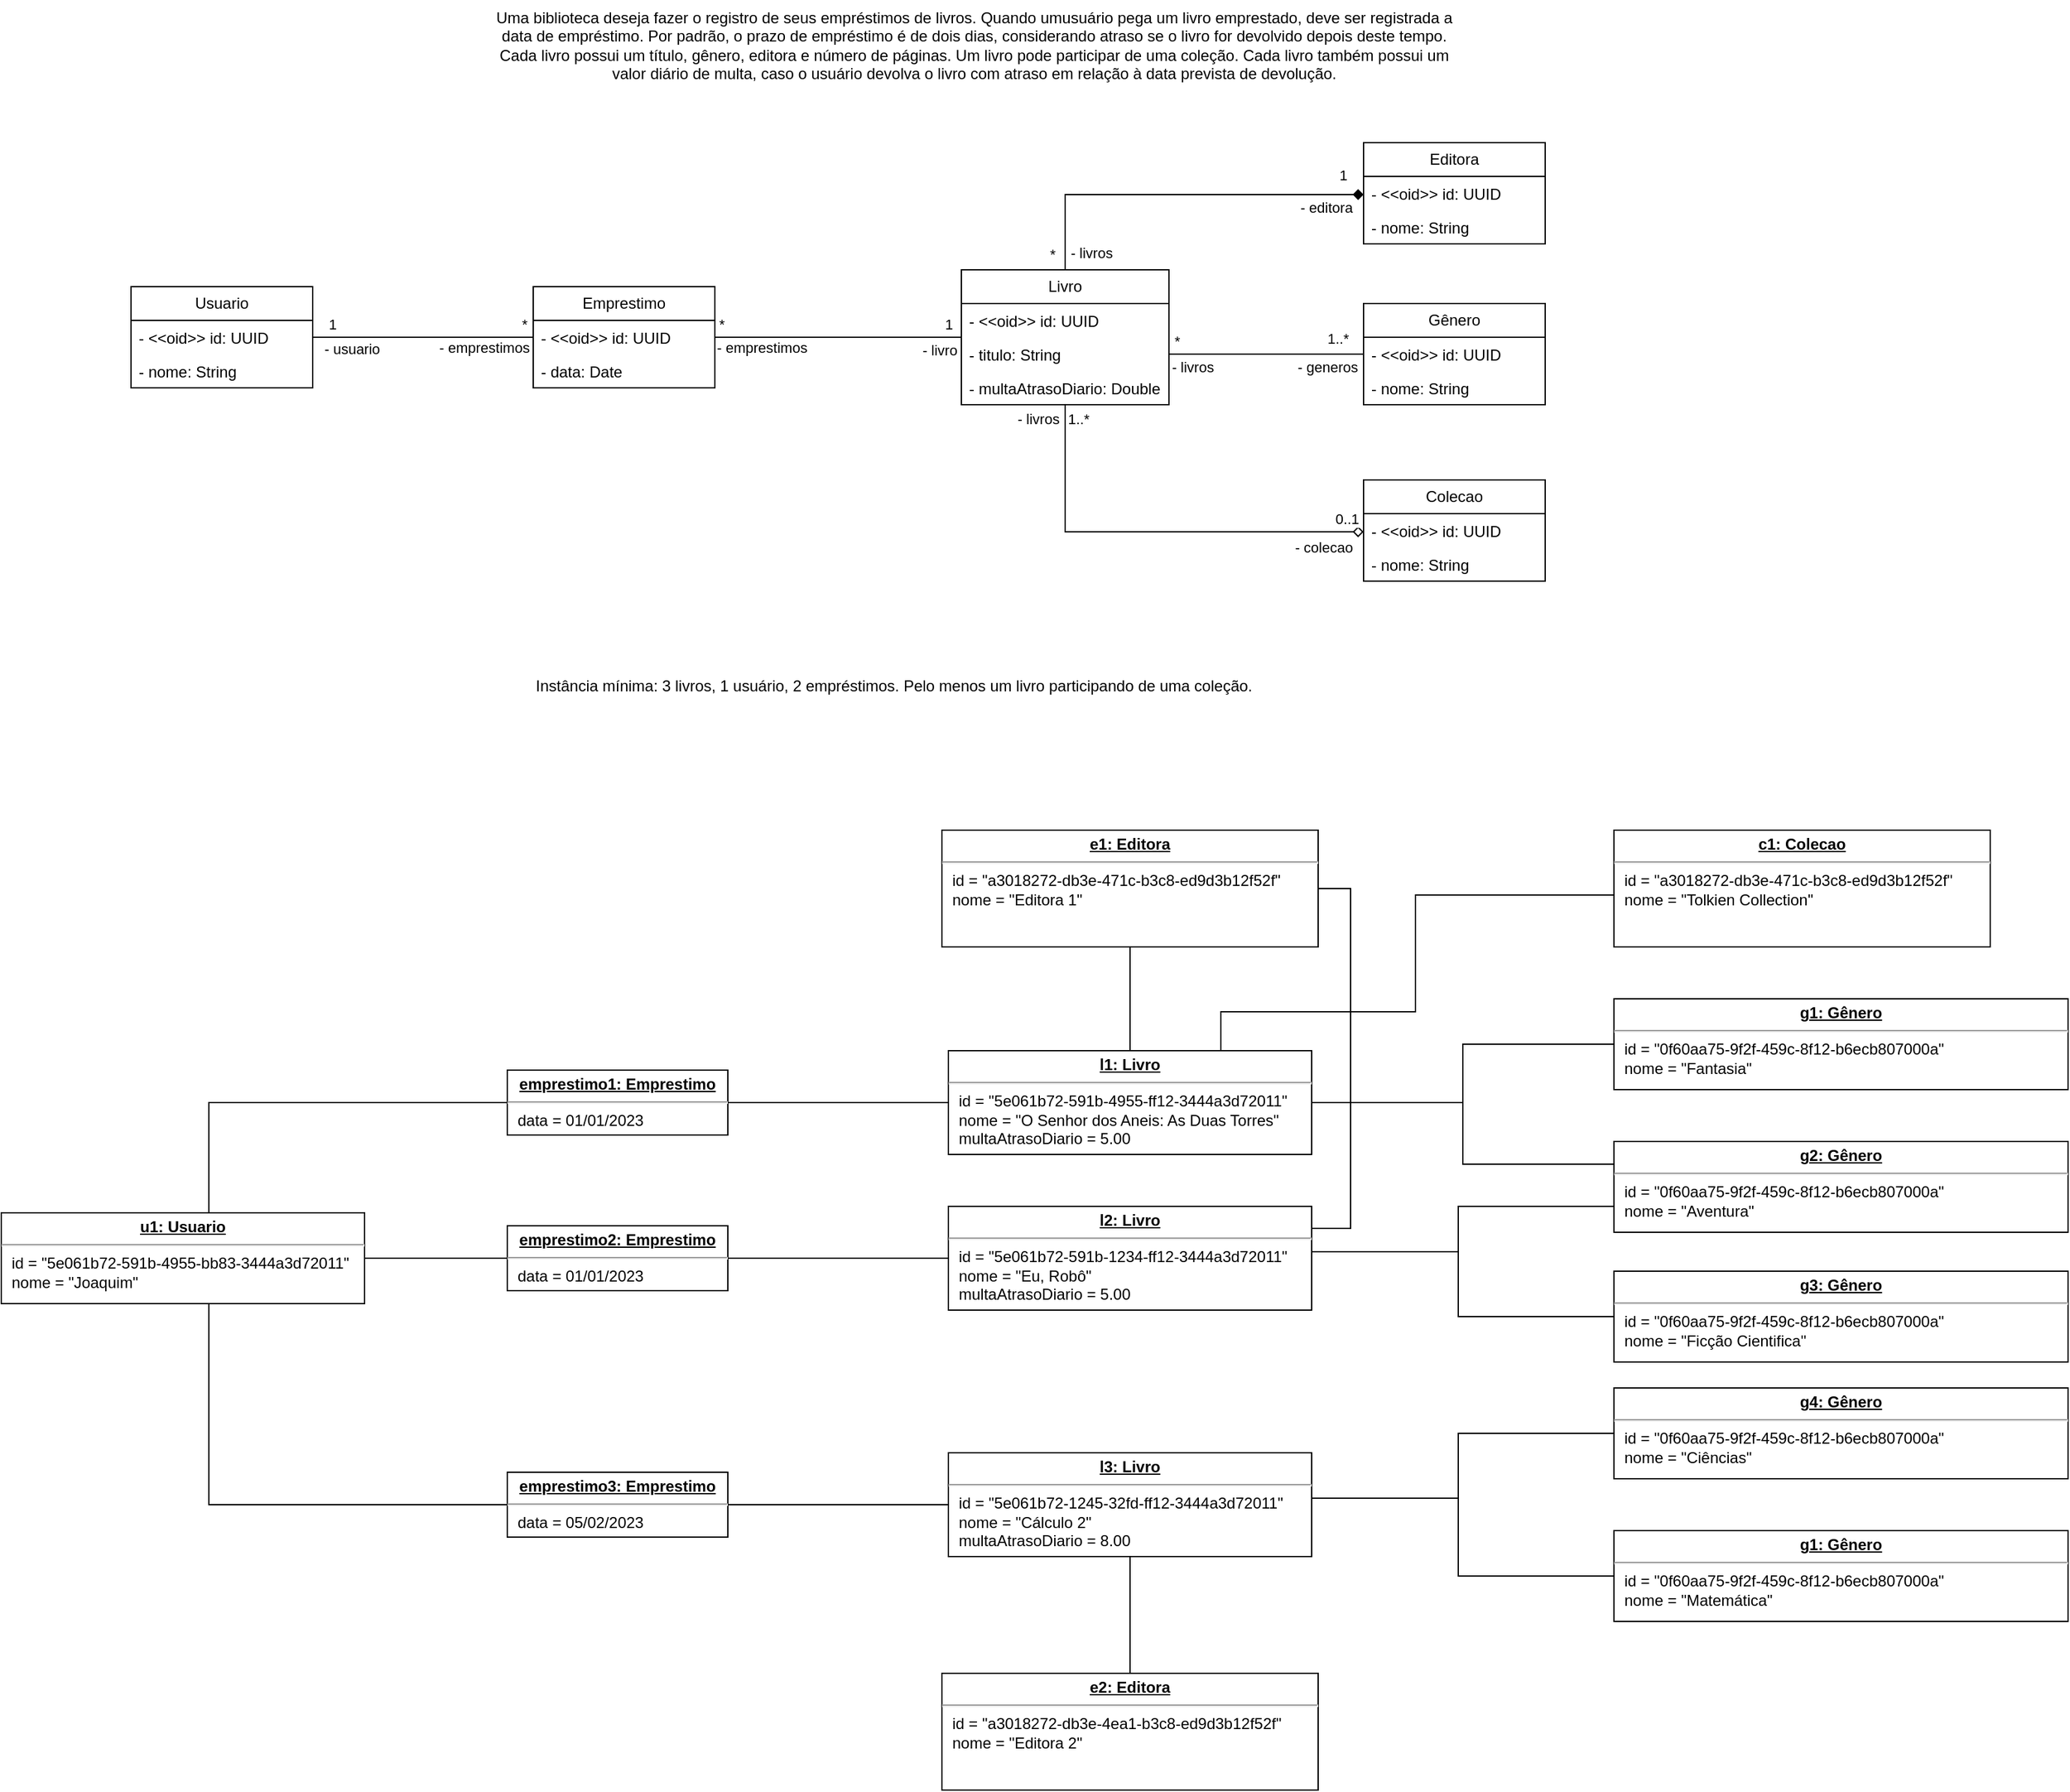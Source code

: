 <mxfile version="21.1.2" type="device">
  <diagram name="Página-1" id="QFQ6mHWDKMVyzCnVMrwN">
    <mxGraphModel dx="2074" dy="679" grid="1" gridSize="10" guides="1" tooltips="1" connect="1" arrows="1" fold="1" page="1" pageScale="1" pageWidth="827" pageHeight="1169" math="0" shadow="0">
      <root>
        <mxCell id="0" />
        <mxCell id="1" parent="0" />
        <mxCell id="o5czfHZH7X3JScQm45Zd-1" value="Uma biblioteca deseja fazer o registro de seus empréstimos de livros. Quando umusuário pega um livro emprestado, deve ser registrada a data de empréstimo. Por padrão, o prazo de empréstimo é de dois dias, considerando atraso se o livro for devolvido depois deste tempo. Cada livro possui um título, gênero, editora e número de páginas. Um livro pode participar de uma coleção. Cada livro também possui um valor diário de multa, caso o usuário devolva o livro com atraso em relação à data prevista de devolução." style="text;whiteSpace=wrap;html=1;align=center;" vertex="1" parent="1">
          <mxGeometry x="210" y="20" width="760" height="70" as="geometry" />
        </mxCell>
        <mxCell id="o5czfHZH7X3JScQm45Zd-35" style="edgeStyle=orthogonalEdgeStyle;rounded=0;orthogonalLoop=1;jettySize=auto;html=1;endArrow=diamond;endFill=1;" edge="1" parent="1" source="o5czfHZH7X3JScQm45Zd-10" target="o5czfHZH7X3JScQm45Zd-15">
          <mxGeometry relative="1" as="geometry">
            <Array as="points">
              <mxPoint x="660" y="170" />
            </Array>
          </mxGeometry>
        </mxCell>
        <mxCell id="o5czfHZH7X3JScQm45Zd-38" value="1" style="edgeLabel;html=1;align=center;verticalAlign=middle;resizable=0;points=[];" vertex="1" connectable="0" parent="o5czfHZH7X3JScQm45Zd-35">
          <mxGeometry x="0.803" y="1" relative="1" as="geometry">
            <mxPoint x="12" y="-14" as="offset" />
          </mxGeometry>
        </mxCell>
        <mxCell id="o5czfHZH7X3JScQm45Zd-39" value="- editora" style="edgeLabel;html=1;align=center;verticalAlign=middle;resizable=0;points=[];" vertex="1" connectable="0" parent="o5czfHZH7X3JScQm45Zd-35">
          <mxGeometry x="0.858" y="-1" relative="1" as="geometry">
            <mxPoint x="-9" y="9" as="offset" />
          </mxGeometry>
        </mxCell>
        <mxCell id="o5czfHZH7X3JScQm45Zd-40" value="*" style="edgeLabel;html=1;align=center;verticalAlign=middle;resizable=0;points=[];" vertex="1" connectable="0" parent="o5czfHZH7X3JScQm45Zd-35">
          <mxGeometry x="-0.915" relative="1" as="geometry">
            <mxPoint x="-10" as="offset" />
          </mxGeometry>
        </mxCell>
        <mxCell id="o5czfHZH7X3JScQm45Zd-41" value="- livros" style="edgeLabel;html=1;align=center;verticalAlign=middle;resizable=0;points=[];" vertex="1" connectable="0" parent="o5czfHZH7X3JScQm45Zd-35">
          <mxGeometry x="-0.907" y="1" relative="1" as="geometry">
            <mxPoint x="21" as="offset" />
          </mxGeometry>
        </mxCell>
        <mxCell id="o5czfHZH7X3JScQm45Zd-37" style="edgeStyle=orthogonalEdgeStyle;rounded=0;orthogonalLoop=1;jettySize=auto;html=1;endArrow=diamond;endFill=0;" edge="1" parent="1" source="o5czfHZH7X3JScQm45Zd-10" target="o5czfHZH7X3JScQm45Zd-27">
          <mxGeometry relative="1" as="geometry">
            <Array as="points">
              <mxPoint x="660" y="430" />
            </Array>
          </mxGeometry>
        </mxCell>
        <mxCell id="o5czfHZH7X3JScQm45Zd-46" value="1..*" style="edgeLabel;html=1;align=center;verticalAlign=middle;resizable=0;points=[];" vertex="1" connectable="0" parent="o5czfHZH7X3JScQm45Zd-37">
          <mxGeometry x="-0.935" relative="1" as="geometry">
            <mxPoint x="10" as="offset" />
          </mxGeometry>
        </mxCell>
        <mxCell id="o5czfHZH7X3JScQm45Zd-47" value="- livros" style="edgeLabel;html=1;align=center;verticalAlign=middle;resizable=0;points=[];" vertex="1" connectable="0" parent="o5czfHZH7X3JScQm45Zd-37">
          <mxGeometry x="-0.953" y="-1" relative="1" as="geometry">
            <mxPoint x="-20" y="3" as="offset" />
          </mxGeometry>
        </mxCell>
        <mxCell id="o5czfHZH7X3JScQm45Zd-48" value="0..1" style="edgeLabel;html=1;align=center;verticalAlign=middle;resizable=0;points=[];" vertex="1" connectable="0" parent="o5czfHZH7X3JScQm45Zd-37">
          <mxGeometry x="0.869" y="-1" relative="1" as="geometry">
            <mxPoint x="8" y="-11" as="offset" />
          </mxGeometry>
        </mxCell>
        <mxCell id="o5czfHZH7X3JScQm45Zd-49" value="- colecao" style="edgeLabel;html=1;align=center;verticalAlign=middle;resizable=0;points=[];" vertex="1" connectable="0" parent="o5czfHZH7X3JScQm45Zd-37">
          <mxGeometry x="0.886" y="-1" relative="1" as="geometry">
            <mxPoint x="-13" y="11" as="offset" />
          </mxGeometry>
        </mxCell>
        <mxCell id="o5czfHZH7X3JScQm45Zd-10" value="Livro" style="swimlane;fontStyle=0;childLayout=stackLayout;horizontal=1;startSize=26;fillColor=none;horizontalStack=0;resizeParent=1;resizeParentMax=0;resizeLast=0;collapsible=1;marginBottom=0;whiteSpace=wrap;html=1;" vertex="1" parent="1">
          <mxGeometry x="580" y="228" width="160" height="104" as="geometry" />
        </mxCell>
        <mxCell id="o5czfHZH7X3JScQm45Zd-11" value="- &amp;lt;&amp;lt;oid&amp;gt;&amp;gt; id: UUID" style="text;strokeColor=none;fillColor=none;align=left;verticalAlign=top;spacingLeft=4;spacingRight=4;overflow=hidden;rotatable=0;points=[[0,0.5],[1,0.5]];portConstraint=eastwest;whiteSpace=wrap;html=1;" vertex="1" parent="o5czfHZH7X3JScQm45Zd-10">
          <mxGeometry y="26" width="160" height="26" as="geometry" />
        </mxCell>
        <mxCell id="o5czfHZH7X3JScQm45Zd-14" value="- titulo: String" style="text;strokeColor=none;fillColor=none;align=left;verticalAlign=top;spacingLeft=4;spacingRight=4;overflow=hidden;rotatable=0;points=[[0,0.5],[1,0.5]];portConstraint=eastwest;whiteSpace=wrap;html=1;" vertex="1" parent="o5czfHZH7X3JScQm45Zd-10">
          <mxGeometry y="52" width="160" height="26" as="geometry" />
        </mxCell>
        <mxCell id="o5czfHZH7X3JScQm45Zd-22" value="- multaAtrasoDiario: Double" style="text;strokeColor=none;fillColor=none;align=left;verticalAlign=top;spacingLeft=4;spacingRight=4;overflow=hidden;rotatable=0;points=[[0,0.5],[1,0.5]];portConstraint=eastwest;whiteSpace=wrap;html=1;" vertex="1" parent="o5czfHZH7X3JScQm45Zd-10">
          <mxGeometry y="78" width="160" height="26" as="geometry" />
        </mxCell>
        <mxCell id="o5czfHZH7X3JScQm45Zd-15" value="Editora" style="swimlane;fontStyle=0;childLayout=stackLayout;horizontal=1;startSize=26;fillColor=none;horizontalStack=0;resizeParent=1;resizeParentMax=0;resizeLast=0;collapsible=1;marginBottom=0;whiteSpace=wrap;html=1;" vertex="1" parent="1">
          <mxGeometry x="890" y="130" width="140" height="78" as="geometry" />
        </mxCell>
        <mxCell id="o5czfHZH7X3JScQm45Zd-16" value="- &amp;lt;&amp;lt;oid&amp;gt;&amp;gt; id: UUID" style="text;strokeColor=none;fillColor=none;align=left;verticalAlign=top;spacingLeft=4;spacingRight=4;overflow=hidden;rotatable=0;points=[[0,0.5],[1,0.5]];portConstraint=eastwest;whiteSpace=wrap;html=1;" vertex="1" parent="o5czfHZH7X3JScQm45Zd-15">
          <mxGeometry y="26" width="140" height="26" as="geometry" />
        </mxCell>
        <mxCell id="o5czfHZH7X3JScQm45Zd-17" value="- nome: String" style="text;strokeColor=none;fillColor=none;align=left;verticalAlign=top;spacingLeft=4;spacingRight=4;overflow=hidden;rotatable=0;points=[[0,0.5],[1,0.5]];portConstraint=eastwest;whiteSpace=wrap;html=1;" vertex="1" parent="o5czfHZH7X3JScQm45Zd-15">
          <mxGeometry y="52" width="140" height="26" as="geometry" />
        </mxCell>
        <mxCell id="o5czfHZH7X3JScQm45Zd-19" value="Gênero" style="swimlane;fontStyle=0;childLayout=stackLayout;horizontal=1;startSize=26;fillColor=none;horizontalStack=0;resizeParent=1;resizeParentMax=0;resizeLast=0;collapsible=1;marginBottom=0;whiteSpace=wrap;html=1;" vertex="1" parent="1">
          <mxGeometry x="890" y="254" width="140" height="78" as="geometry" />
        </mxCell>
        <mxCell id="o5czfHZH7X3JScQm45Zd-20" value="- &amp;lt;&amp;lt;oid&amp;gt;&amp;gt; id: UUID" style="text;strokeColor=none;fillColor=none;align=left;verticalAlign=top;spacingLeft=4;spacingRight=4;overflow=hidden;rotatable=0;points=[[0,0.5],[1,0.5]];portConstraint=eastwest;whiteSpace=wrap;html=1;" vertex="1" parent="o5czfHZH7X3JScQm45Zd-19">
          <mxGeometry y="26" width="140" height="26" as="geometry" />
        </mxCell>
        <mxCell id="o5czfHZH7X3JScQm45Zd-21" value="- nome: String" style="text;strokeColor=none;fillColor=none;align=left;verticalAlign=top;spacingLeft=4;spacingRight=4;overflow=hidden;rotatable=0;points=[[0,0.5],[1,0.5]];portConstraint=eastwest;whiteSpace=wrap;html=1;" vertex="1" parent="o5czfHZH7X3JScQm45Zd-19">
          <mxGeometry y="52" width="140" height="26" as="geometry" />
        </mxCell>
        <mxCell id="o5czfHZH7X3JScQm45Zd-27" value="Colecao" style="swimlane;fontStyle=0;childLayout=stackLayout;horizontal=1;startSize=26;fillColor=none;horizontalStack=0;resizeParent=1;resizeParentMax=0;resizeLast=0;collapsible=1;marginBottom=0;whiteSpace=wrap;html=1;" vertex="1" parent="1">
          <mxGeometry x="890" y="390" width="140" height="78" as="geometry" />
        </mxCell>
        <mxCell id="o5czfHZH7X3JScQm45Zd-31" value="- &amp;lt;&amp;lt;oid&amp;gt;&amp;gt; id: UUID" style="text;strokeColor=none;fillColor=none;align=left;verticalAlign=top;spacingLeft=4;spacingRight=4;overflow=hidden;rotatable=0;points=[[0,0.5],[1,0.5]];portConstraint=eastwest;whiteSpace=wrap;html=1;" vertex="1" parent="o5czfHZH7X3JScQm45Zd-27">
          <mxGeometry y="26" width="140" height="26" as="geometry" />
        </mxCell>
        <mxCell id="o5czfHZH7X3JScQm45Zd-30" value="- nome: String" style="text;strokeColor=none;fillColor=none;align=left;verticalAlign=top;spacingLeft=4;spacingRight=4;overflow=hidden;rotatable=0;points=[[0,0.5],[1,0.5]];portConstraint=eastwest;whiteSpace=wrap;html=1;" vertex="1" parent="o5czfHZH7X3JScQm45Zd-27">
          <mxGeometry y="52" width="140" height="26" as="geometry" />
        </mxCell>
        <mxCell id="o5czfHZH7X3JScQm45Zd-36" style="edgeStyle=orthogonalEdgeStyle;rounded=0;orthogonalLoop=1;jettySize=auto;html=1;endArrow=none;endFill=0;" edge="1" parent="1" source="o5czfHZH7X3JScQm45Zd-14" target="o5czfHZH7X3JScQm45Zd-19">
          <mxGeometry relative="1" as="geometry" />
        </mxCell>
        <mxCell id="o5czfHZH7X3JScQm45Zd-42" value="1..*" style="edgeLabel;html=1;align=center;verticalAlign=middle;resizable=0;points=[];" vertex="1" connectable="0" parent="o5czfHZH7X3JScQm45Zd-36">
          <mxGeometry x="0.659" y="-3" relative="1" as="geometry">
            <mxPoint x="5" y="-15" as="offset" />
          </mxGeometry>
        </mxCell>
        <mxCell id="o5czfHZH7X3JScQm45Zd-43" value="- generos" style="edgeLabel;html=1;align=center;verticalAlign=middle;resizable=0;points=[];" vertex="1" connectable="0" parent="o5czfHZH7X3JScQm45Zd-36">
          <mxGeometry x="0.789" relative="1" as="geometry">
            <mxPoint x="-12" y="10" as="offset" />
          </mxGeometry>
        </mxCell>
        <mxCell id="o5czfHZH7X3JScQm45Zd-44" value="*" style="edgeLabel;html=1;align=center;verticalAlign=middle;resizable=0;points=[];" vertex="1" connectable="0" parent="o5czfHZH7X3JScQm45Zd-36">
          <mxGeometry x="-0.865" y="-1" relative="1" as="geometry">
            <mxPoint x="-4" y="-11" as="offset" />
          </mxGeometry>
        </mxCell>
        <mxCell id="o5czfHZH7X3JScQm45Zd-45" value="- livros" style="edgeLabel;html=1;align=center;verticalAlign=middle;resizable=0;points=[];" vertex="1" connectable="0" parent="o5czfHZH7X3JScQm45Zd-36">
          <mxGeometry x="-0.865" relative="1" as="geometry">
            <mxPoint x="8" y="10" as="offset" />
          </mxGeometry>
        </mxCell>
        <mxCell id="o5czfHZH7X3JScQm45Zd-116" style="edgeStyle=orthogonalEdgeStyle;rounded=0;orthogonalLoop=1;jettySize=auto;html=1;endArrow=none;endFill=0;" edge="1" parent="1" source="o5czfHZH7X3JScQm45Zd-50" target="o5czfHZH7X3JScQm45Zd-111">
          <mxGeometry relative="1" as="geometry" />
        </mxCell>
        <mxCell id="o5czfHZH7X3JScQm45Zd-117" value="- usuario" style="edgeLabel;html=1;align=center;verticalAlign=middle;resizable=0;points=[];" vertex="1" connectable="0" parent="o5czfHZH7X3JScQm45Zd-116">
          <mxGeometry x="-0.763" y="-2" relative="1" as="geometry">
            <mxPoint x="10" y="7" as="offset" />
          </mxGeometry>
        </mxCell>
        <mxCell id="o5czfHZH7X3JScQm45Zd-118" value="1" style="edgeLabel;html=1;align=center;verticalAlign=middle;resizable=0;points=[];" vertex="1" connectable="0" parent="o5czfHZH7X3JScQm45Zd-116">
          <mxGeometry x="-0.704" y="-3" relative="1" as="geometry">
            <mxPoint x="-10" y="-13" as="offset" />
          </mxGeometry>
        </mxCell>
        <mxCell id="o5czfHZH7X3JScQm45Zd-119" value="*" style="edgeLabel;html=1;align=center;verticalAlign=middle;resizable=0;points=[];" vertex="1" connectable="0" parent="o5czfHZH7X3JScQm45Zd-116">
          <mxGeometry x="0.747" y="-2" relative="1" as="geometry">
            <mxPoint x="14" y="-12" as="offset" />
          </mxGeometry>
        </mxCell>
        <mxCell id="o5czfHZH7X3JScQm45Zd-120" value="- emprestimos" style="edgeLabel;html=1;align=center;verticalAlign=middle;resizable=0;points=[];" vertex="1" connectable="0" parent="o5czfHZH7X3JScQm45Zd-116">
          <mxGeometry x="0.817" relative="1" as="geometry">
            <mxPoint x="-23" y="8" as="offset" />
          </mxGeometry>
        </mxCell>
        <mxCell id="o5czfHZH7X3JScQm45Zd-50" value="Usuario" style="swimlane;fontStyle=0;childLayout=stackLayout;horizontal=1;startSize=26;fillColor=none;horizontalStack=0;resizeParent=1;resizeParentMax=0;resizeLast=0;collapsible=1;marginBottom=0;whiteSpace=wrap;html=1;" vertex="1" parent="1">
          <mxGeometry x="-60" y="241" width="140" height="78" as="geometry" />
        </mxCell>
        <mxCell id="o5czfHZH7X3JScQm45Zd-51" value="- &amp;lt;&amp;lt;oid&amp;gt;&amp;gt; id: UUID" style="text;strokeColor=none;fillColor=none;align=left;verticalAlign=top;spacingLeft=4;spacingRight=4;overflow=hidden;rotatable=0;points=[[0,0.5],[1,0.5]];portConstraint=eastwest;whiteSpace=wrap;html=1;" vertex="1" parent="o5czfHZH7X3JScQm45Zd-50">
          <mxGeometry y="26" width="140" height="26" as="geometry" />
        </mxCell>
        <mxCell id="o5czfHZH7X3JScQm45Zd-52" value="- nome: String" style="text;strokeColor=none;fillColor=none;align=left;verticalAlign=top;spacingLeft=4;spacingRight=4;overflow=hidden;rotatable=0;points=[[0,0.5],[1,0.5]];portConstraint=eastwest;whiteSpace=wrap;html=1;" vertex="1" parent="o5czfHZH7X3JScQm45Zd-50">
          <mxGeometry y="52" width="140" height="26" as="geometry" />
        </mxCell>
        <mxCell id="o5czfHZH7X3JScQm45Zd-65" value="Instância mínima: 3 livros, 1 usuário, 2 empréstimos. Pelo menos um livro participando de uma coleção." style="text;whiteSpace=wrap;html=1;" vertex="1" parent="1">
          <mxGeometry x="250" y="535" width="560" height="50" as="geometry" />
        </mxCell>
        <mxCell id="o5czfHZH7X3JScQm45Zd-101" style="edgeStyle=orthogonalEdgeStyle;rounded=0;orthogonalLoop=1;jettySize=auto;html=1;entryX=0;entryY=0.5;entryDx=0;entryDy=0;endArrow=none;endFill=0;" edge="1" parent="1" source="o5czfHZH7X3JScQm45Zd-71" target="o5czfHZH7X3JScQm45Zd-96">
          <mxGeometry relative="1" as="geometry">
            <Array as="points">
              <mxPoint y="870" />
            </Array>
          </mxGeometry>
        </mxCell>
        <mxCell id="o5czfHZH7X3JScQm45Zd-102" style="edgeStyle=orthogonalEdgeStyle;rounded=0;orthogonalLoop=1;jettySize=auto;html=1;endArrow=none;endFill=0;" edge="1" parent="1" source="o5czfHZH7X3JScQm45Zd-71" target="o5czfHZH7X3JScQm45Zd-100">
          <mxGeometry relative="1" as="geometry" />
        </mxCell>
        <mxCell id="o5czfHZH7X3JScQm45Zd-103" style="edgeStyle=orthogonalEdgeStyle;rounded=0;orthogonalLoop=1;jettySize=auto;html=1;entryX=0;entryY=0.5;entryDx=0;entryDy=0;endArrow=none;endFill=0;" edge="1" parent="1" source="o5czfHZH7X3JScQm45Zd-71" target="o5czfHZH7X3JScQm45Zd-99">
          <mxGeometry relative="1" as="geometry">
            <Array as="points">
              <mxPoint y="1180" />
            </Array>
          </mxGeometry>
        </mxCell>
        <mxCell id="o5czfHZH7X3JScQm45Zd-71" value="&lt;p style=&quot;margin:0px;margin-top:4px;text-align:center;text-decoration:underline;&quot;&gt;&lt;b&gt;u1: Usuario&lt;/b&gt;&lt;/p&gt;&lt;hr&gt;&lt;p style=&quot;margin:0px;margin-left:8px;&quot;&gt;id = &quot;5e061b72-591b-4955-bb83-3444a3d72011&quot;&lt;br&gt;nome = &quot;Joaquim&quot;&lt;/p&gt;" style="verticalAlign=top;align=left;overflow=fill;fontSize=12;fontFamily=Helvetica;html=1;whiteSpace=wrap;" vertex="1" parent="1">
          <mxGeometry x="-160" y="955" width="280" height="70" as="geometry" />
        </mxCell>
        <mxCell id="o5czfHZH7X3JScQm45Zd-84" style="edgeStyle=orthogonalEdgeStyle;rounded=0;orthogonalLoop=1;jettySize=auto;html=1;endArrow=none;endFill=0;" edge="1" parent="1" source="o5czfHZH7X3JScQm45Zd-72" target="o5czfHZH7X3JScQm45Zd-77">
          <mxGeometry relative="1" as="geometry" />
        </mxCell>
        <mxCell id="o5czfHZH7X3JScQm45Zd-86" style="edgeStyle=orthogonalEdgeStyle;rounded=0;orthogonalLoop=1;jettySize=auto;html=1;entryX=0;entryY=0.25;entryDx=0;entryDy=0;endArrow=none;endFill=0;" edge="1" parent="1" source="o5czfHZH7X3JScQm45Zd-72" target="o5czfHZH7X3JScQm45Zd-76">
          <mxGeometry relative="1" as="geometry" />
        </mxCell>
        <mxCell id="o5czfHZH7X3JScQm45Zd-93" style="edgeStyle=orthogonalEdgeStyle;rounded=0;orthogonalLoop=1;jettySize=auto;html=1;exitX=0.75;exitY=0;exitDx=0;exitDy=0;endArrow=none;endFill=0;" edge="1" parent="1" source="o5czfHZH7X3JScQm45Zd-72" target="o5czfHZH7X3JScQm45Zd-92">
          <mxGeometry relative="1" as="geometry">
            <Array as="points">
              <mxPoint x="780" y="800" />
              <mxPoint x="930" y="800" />
              <mxPoint x="930" y="710" />
            </Array>
          </mxGeometry>
        </mxCell>
        <mxCell id="o5czfHZH7X3JScQm45Zd-72" value="&lt;p style=&quot;margin:0px;margin-top:4px;text-align:center;text-decoration:underline;&quot;&gt;&lt;b&gt;l1: Livro&lt;/b&gt;&lt;/p&gt;&lt;hr&gt;&lt;p style=&quot;margin:0px;margin-left:8px;&quot;&gt;id = &quot;5e061b72-591b-4955-ff12-3444a3d72011&quot;&lt;br&gt;nome = &quot;O Senhor dos Aneis: As Duas Torres&quot;&lt;/p&gt;&lt;p style=&quot;margin:0px;margin-left:8px;&quot;&gt;multaAtrasoDiario = 5.00&lt;/p&gt;" style="verticalAlign=top;align=left;overflow=fill;fontSize=12;fontFamily=Helvetica;html=1;whiteSpace=wrap;" vertex="1" parent="1">
          <mxGeometry x="570" y="830" width="280" height="80" as="geometry" />
        </mxCell>
        <mxCell id="o5czfHZH7X3JScQm45Zd-82" style="edgeStyle=orthogonalEdgeStyle;rounded=0;orthogonalLoop=1;jettySize=auto;html=1;endArrow=none;endFill=0;" edge="1" parent="1" source="o5czfHZH7X3JScQm45Zd-73" target="o5czfHZH7X3JScQm45Zd-75">
          <mxGeometry relative="1" as="geometry">
            <Array as="points">
              <mxPoint x="963" y="985" />
              <mxPoint x="963" y="1035" />
            </Array>
          </mxGeometry>
        </mxCell>
        <mxCell id="o5czfHZH7X3JScQm45Zd-83" style="edgeStyle=orthogonalEdgeStyle;rounded=0;orthogonalLoop=1;jettySize=auto;html=1;endArrow=none;endFill=0;" edge="1" parent="1" source="o5czfHZH7X3JScQm45Zd-73" target="o5czfHZH7X3JScQm45Zd-76">
          <mxGeometry relative="1" as="geometry">
            <Array as="points">
              <mxPoint x="963" y="985" />
              <mxPoint x="963" y="950" />
            </Array>
          </mxGeometry>
        </mxCell>
        <mxCell id="o5czfHZH7X3JScQm45Zd-73" value="&lt;p style=&quot;margin:0px;margin-top:4px;text-align:center;text-decoration:underline;&quot;&gt;&lt;b&gt;l2: Livro&lt;/b&gt;&lt;/p&gt;&lt;hr&gt;&lt;p style=&quot;margin:0px;margin-left:8px;&quot;&gt;id = &quot;5e061b72-591b-1234-ff12-3444a3d72011&quot;&lt;br&gt;nome = &quot;Eu, Robô&quot;&lt;/p&gt;&lt;p style=&quot;margin:0px;margin-left:8px;&quot;&gt;multaAtrasoDiario = 5.00&lt;br&gt;&lt;/p&gt;" style="verticalAlign=top;align=left;overflow=fill;fontSize=12;fontFamily=Helvetica;html=1;whiteSpace=wrap;" vertex="1" parent="1">
          <mxGeometry x="570" y="950" width="280" height="80" as="geometry" />
        </mxCell>
        <mxCell id="o5czfHZH7X3JScQm45Zd-80" style="edgeStyle=orthogonalEdgeStyle;rounded=0;orthogonalLoop=1;jettySize=auto;html=1;entryX=0;entryY=0.5;entryDx=0;entryDy=0;endArrow=none;endFill=0;" edge="1" parent="1" source="o5czfHZH7X3JScQm45Zd-74" target="o5czfHZH7X3JScQm45Zd-79">
          <mxGeometry relative="1" as="geometry">
            <Array as="points">
              <mxPoint x="963" y="1175" />
              <mxPoint x="963" y="1235" />
            </Array>
          </mxGeometry>
        </mxCell>
        <mxCell id="o5czfHZH7X3JScQm45Zd-81" style="edgeStyle=orthogonalEdgeStyle;rounded=0;orthogonalLoop=1;jettySize=auto;html=1;endArrow=none;endFill=0;" edge="1" parent="1" source="o5czfHZH7X3JScQm45Zd-74" target="o5czfHZH7X3JScQm45Zd-78">
          <mxGeometry relative="1" as="geometry">
            <Array as="points">
              <mxPoint x="963" y="1175" />
              <mxPoint x="963" y="1125" />
            </Array>
          </mxGeometry>
        </mxCell>
        <mxCell id="o5czfHZH7X3JScQm45Zd-74" value="&lt;p style=&quot;margin:0px;margin-top:4px;text-align:center;text-decoration:underline;&quot;&gt;&lt;b&gt;l3: Livro&lt;/b&gt;&lt;/p&gt;&lt;hr&gt;&lt;p style=&quot;margin:0px;margin-left:8px;&quot;&gt;id = &quot;5e061b72-1245-32fd-ff12-3444a3d72011&quot;&lt;br&gt;nome = &quot;Cálculo 2&quot;&lt;/p&gt;&lt;p style=&quot;margin:0px;margin-left:8px;&quot;&gt;multaAtrasoDiario = 8.00&lt;br&gt;&lt;/p&gt;" style="verticalAlign=top;align=left;overflow=fill;fontSize=12;fontFamily=Helvetica;html=1;whiteSpace=wrap;" vertex="1" parent="1">
          <mxGeometry x="570" y="1140" width="280" height="80" as="geometry" />
        </mxCell>
        <mxCell id="o5czfHZH7X3JScQm45Zd-75" value="&lt;p style=&quot;margin:0px;margin-top:4px;text-align:center;text-decoration:underline;&quot;&gt;&lt;b&gt;g3: Gênero&lt;/b&gt;&lt;/p&gt;&lt;hr&gt;&lt;p style=&quot;margin:0px;margin-left:8px;&quot;&gt;id = &quot;0f60aa75-9f2f-459c-8f12-b6ecb807000a&quot;&lt;/p&gt;&lt;p style=&quot;margin:0px;margin-left:8px;&quot;&gt;nome = &quot;Ficção Cientifica&quot;&lt;br&gt;&lt;/p&gt;" style="verticalAlign=top;align=left;overflow=fill;fontSize=12;fontFamily=Helvetica;html=1;whiteSpace=wrap;" vertex="1" parent="1">
          <mxGeometry x="1083" y="1000" width="350" height="70" as="geometry" />
        </mxCell>
        <mxCell id="o5czfHZH7X3JScQm45Zd-76" value="&lt;p style=&quot;margin:0px;margin-top:4px;text-align:center;text-decoration:underline;&quot;&gt;&lt;b&gt;g2: Gênero&lt;/b&gt;&lt;/p&gt;&lt;hr&gt;&lt;p style=&quot;margin:0px;margin-left:8px;&quot;&gt;id = &quot;0f60aa75-9f2f-459c-8f12-b6ecb807000a&quot;&lt;/p&gt;&lt;p style=&quot;margin:0px;margin-left:8px;&quot;&gt;nome = &quot;Aventura&quot;&lt;br&gt;&lt;/p&gt;" style="verticalAlign=top;align=left;overflow=fill;fontSize=12;fontFamily=Helvetica;html=1;whiteSpace=wrap;" vertex="1" parent="1">
          <mxGeometry x="1083" y="900" width="350" height="70" as="geometry" />
        </mxCell>
        <mxCell id="o5czfHZH7X3JScQm45Zd-77" value="&lt;p style=&quot;margin:0px;margin-top:4px;text-align:center;text-decoration:underline;&quot;&gt;&lt;b&gt;g1: Gênero&lt;/b&gt;&lt;/p&gt;&lt;hr&gt;&lt;p style=&quot;margin:0px;margin-left:8px;&quot;&gt;id = &quot;0f60aa75-9f2f-459c-8f12-b6ecb807000a&quot;&lt;/p&gt;&lt;p style=&quot;margin:0px;margin-left:8px;&quot;&gt;nome = &quot;Fantasia&quot;&lt;br&gt;&lt;/p&gt;" style="verticalAlign=top;align=left;overflow=fill;fontSize=12;fontFamily=Helvetica;html=1;whiteSpace=wrap;" vertex="1" parent="1">
          <mxGeometry x="1083" y="790" width="350" height="70" as="geometry" />
        </mxCell>
        <mxCell id="o5czfHZH7X3JScQm45Zd-78" value="&lt;p style=&quot;margin:0px;margin-top:4px;text-align:center;text-decoration:underline;&quot;&gt;&lt;b&gt;g4: Gênero&lt;/b&gt;&lt;/p&gt;&lt;hr&gt;&lt;p style=&quot;margin:0px;margin-left:8px;&quot;&gt;id = &quot;0f60aa75-9f2f-459c-8f12-b6ecb807000a&quot;&lt;/p&gt;&lt;p style=&quot;margin:0px;margin-left:8px;&quot;&gt;nome = &quot;Ciências&quot;&lt;br&gt;&lt;/p&gt;" style="verticalAlign=top;align=left;overflow=fill;fontSize=12;fontFamily=Helvetica;html=1;whiteSpace=wrap;" vertex="1" parent="1">
          <mxGeometry x="1083" y="1090" width="350" height="70" as="geometry" />
        </mxCell>
        <mxCell id="o5czfHZH7X3JScQm45Zd-79" value="&lt;p style=&quot;margin:0px;margin-top:4px;text-align:center;text-decoration:underline;&quot;&gt;&lt;b&gt;g1: Gênero&lt;/b&gt;&lt;/p&gt;&lt;hr&gt;&lt;p style=&quot;margin:0px;margin-left:8px;&quot;&gt;id = &quot;0f60aa75-9f2f-459c-8f12-b6ecb807000a&quot;&lt;/p&gt;&lt;p style=&quot;margin:0px;margin-left:8px;&quot;&gt;nome = &quot;Matemática&quot;&lt;br&gt;&lt;/p&gt;" style="verticalAlign=top;align=left;overflow=fill;fontSize=12;fontFamily=Helvetica;html=1;whiteSpace=wrap;" vertex="1" parent="1">
          <mxGeometry x="1083" y="1200" width="350" height="70" as="geometry" />
        </mxCell>
        <mxCell id="o5czfHZH7X3JScQm45Zd-90" style="edgeStyle=orthogonalEdgeStyle;rounded=0;orthogonalLoop=1;jettySize=auto;html=1;endArrow=none;endFill=0;" edge="1" parent="1" source="o5czfHZH7X3JScQm45Zd-87" target="o5czfHZH7X3JScQm45Zd-72">
          <mxGeometry relative="1" as="geometry" />
        </mxCell>
        <mxCell id="o5czfHZH7X3JScQm45Zd-91" style="edgeStyle=orthogonalEdgeStyle;rounded=0;orthogonalLoop=1;jettySize=auto;html=1;entryX=1;entryY=0.25;entryDx=0;entryDy=0;endArrow=none;endFill=0;" edge="1" parent="1" source="o5czfHZH7X3JScQm45Zd-87" target="o5czfHZH7X3JScQm45Zd-73">
          <mxGeometry relative="1" as="geometry">
            <Array as="points">
              <mxPoint x="880" y="705" />
              <mxPoint x="880" y="967" />
            </Array>
          </mxGeometry>
        </mxCell>
        <mxCell id="o5czfHZH7X3JScQm45Zd-87" value="&lt;p style=&quot;margin:0px;margin-top:4px;text-align:center;text-decoration:underline;&quot;&gt;&lt;b&gt;e1: Editora&lt;/b&gt;&lt;/p&gt;&lt;hr&gt;&lt;p style=&quot;margin:0px;margin-left:8px;&quot;&gt;id = &quot;a3018272-db3e-471c-b3c8-ed9d3b12f52f&quot;&lt;br&gt;nome = &quot;Editora 1&quot;&lt;/p&gt;" style="verticalAlign=top;align=left;overflow=fill;fontSize=12;fontFamily=Helvetica;html=1;whiteSpace=wrap;" vertex="1" parent="1">
          <mxGeometry x="565" y="660" width="290" height="90" as="geometry" />
        </mxCell>
        <mxCell id="o5czfHZH7X3JScQm45Zd-92" value="&lt;p style=&quot;margin:0px;margin-top:4px;text-align:center;text-decoration:underline;&quot;&gt;&lt;b&gt;c1: Colecao&lt;/b&gt;&lt;/p&gt;&lt;hr&gt;&lt;p style=&quot;margin:0px;margin-left:8px;&quot;&gt;id = &quot;a3018272-db3e-471c-b3c8-ed9d3b12f52f&quot;&lt;br&gt;nome = &quot;Tolkien Collection&quot;&lt;/p&gt;" style="verticalAlign=top;align=left;overflow=fill;fontSize=12;fontFamily=Helvetica;html=1;whiteSpace=wrap;" vertex="1" parent="1">
          <mxGeometry x="1083" y="660" width="290" height="90" as="geometry" />
        </mxCell>
        <mxCell id="o5czfHZH7X3JScQm45Zd-95" style="edgeStyle=orthogonalEdgeStyle;rounded=0;orthogonalLoop=1;jettySize=auto;html=1;endArrow=none;endFill=0;" edge="1" parent="1" source="o5czfHZH7X3JScQm45Zd-94" target="o5czfHZH7X3JScQm45Zd-74">
          <mxGeometry relative="1" as="geometry" />
        </mxCell>
        <mxCell id="o5czfHZH7X3JScQm45Zd-94" value="&lt;p style=&quot;margin:0px;margin-top:4px;text-align:center;text-decoration:underline;&quot;&gt;&lt;b&gt;e2: Editora&lt;/b&gt;&lt;/p&gt;&lt;hr&gt;&lt;p style=&quot;margin:0px;margin-left:8px;&quot;&gt;id = &quot;a3018272-db3e-4ea1-b3c8-ed9d3b12f52f&quot;&lt;br&gt;nome = &quot;Editora 2&quot;&lt;/p&gt;" style="verticalAlign=top;align=left;overflow=fill;fontSize=12;fontFamily=Helvetica;html=1;whiteSpace=wrap;" vertex="1" parent="1">
          <mxGeometry x="565" y="1310" width="290" height="90" as="geometry" />
        </mxCell>
        <mxCell id="o5czfHZH7X3JScQm45Zd-110" style="edgeStyle=orthogonalEdgeStyle;rounded=0;orthogonalLoop=1;jettySize=auto;html=1;endArrow=none;endFill=0;" edge="1" parent="1" source="o5czfHZH7X3JScQm45Zd-96" target="o5czfHZH7X3JScQm45Zd-72">
          <mxGeometry relative="1" as="geometry" />
        </mxCell>
        <mxCell id="o5czfHZH7X3JScQm45Zd-96" value="&lt;p style=&quot;margin:0px;margin-top:4px;text-align:center;text-decoration:underline;&quot;&gt;&lt;b&gt;emprestimo1: Emprestimo&lt;/b&gt;&lt;/p&gt;&lt;hr&gt;&lt;p style=&quot;margin:0px;margin-left:8px;&quot;&gt;data = 01/01/2023&lt;br&gt;&lt;br&gt;&lt;/p&gt;" style="verticalAlign=top;align=left;overflow=fill;fontSize=12;fontFamily=Helvetica;html=1;whiteSpace=wrap;" vertex="1" parent="1">
          <mxGeometry x="230" y="845" width="170" height="50" as="geometry" />
        </mxCell>
        <mxCell id="o5czfHZH7X3JScQm45Zd-107" style="edgeStyle=orthogonalEdgeStyle;rounded=0;orthogonalLoop=1;jettySize=auto;html=1;endArrow=none;endFill=0;" edge="1" parent="1" source="o5czfHZH7X3JScQm45Zd-99" target="o5czfHZH7X3JScQm45Zd-74">
          <mxGeometry relative="1" as="geometry" />
        </mxCell>
        <mxCell id="o5czfHZH7X3JScQm45Zd-99" value="&lt;p style=&quot;margin:0px;margin-top:4px;text-align:center;text-decoration:underline;&quot;&gt;&lt;b&gt;emprestimo3: Emprestimo&lt;/b&gt;&lt;/p&gt;&lt;hr&gt;&lt;p style=&quot;margin:0px;margin-left:8px;&quot;&gt;data = 05/02/2023&lt;br&gt;&lt;br&gt;&lt;/p&gt;" style="verticalAlign=top;align=left;overflow=fill;fontSize=12;fontFamily=Helvetica;html=1;whiteSpace=wrap;" vertex="1" parent="1">
          <mxGeometry x="230" y="1155" width="170" height="50" as="geometry" />
        </mxCell>
        <mxCell id="o5czfHZH7X3JScQm45Zd-109" style="edgeStyle=orthogonalEdgeStyle;rounded=0;orthogonalLoop=1;jettySize=auto;html=1;endArrow=none;endFill=0;" edge="1" parent="1" source="o5czfHZH7X3JScQm45Zd-100" target="o5czfHZH7X3JScQm45Zd-73">
          <mxGeometry relative="1" as="geometry" />
        </mxCell>
        <mxCell id="o5czfHZH7X3JScQm45Zd-100" value="&lt;p style=&quot;margin:0px;margin-top:4px;text-align:center;text-decoration:underline;&quot;&gt;&lt;b&gt;emprestimo2: Emprestimo&lt;/b&gt;&lt;/p&gt;&lt;hr&gt;&lt;p style=&quot;margin:0px;margin-left:8px;&quot;&gt;data = 01/01/2023&lt;br&gt;&lt;br&gt;&lt;/p&gt;" style="verticalAlign=top;align=left;overflow=fill;fontSize=12;fontFamily=Helvetica;html=1;whiteSpace=wrap;" vertex="1" parent="1">
          <mxGeometry x="230" y="965" width="170" height="50" as="geometry" />
        </mxCell>
        <mxCell id="o5czfHZH7X3JScQm45Zd-115" style="edgeStyle=orthogonalEdgeStyle;rounded=0;orthogonalLoop=1;jettySize=auto;html=1;endArrow=none;endFill=0;" edge="1" parent="1" source="o5czfHZH7X3JScQm45Zd-111" target="o5czfHZH7X3JScQm45Zd-10">
          <mxGeometry relative="1" as="geometry" />
        </mxCell>
        <mxCell id="o5czfHZH7X3JScQm45Zd-122" value="1" style="edgeLabel;html=1;align=center;verticalAlign=middle;resizable=0;points=[];" vertex="1" connectable="0" parent="o5czfHZH7X3JScQm45Zd-115">
          <mxGeometry x="0.876" y="-1" relative="1" as="geometry">
            <mxPoint x="2" y="-11" as="offset" />
          </mxGeometry>
        </mxCell>
        <mxCell id="o5czfHZH7X3JScQm45Zd-123" value="- livro" style="edgeLabel;html=1;align=center;verticalAlign=middle;resizable=0;points=[];" vertex="1" connectable="0" parent="o5czfHZH7X3JScQm45Zd-115">
          <mxGeometry x="0.821" relative="1" as="geometry">
            <mxPoint y="10" as="offset" />
          </mxGeometry>
        </mxCell>
        <mxCell id="o5czfHZH7X3JScQm45Zd-124" value="*" style="edgeLabel;html=1;align=center;verticalAlign=middle;resizable=0;points=[];" vertex="1" connectable="0" parent="o5czfHZH7X3JScQm45Zd-115">
          <mxGeometry x="-0.952" relative="1" as="geometry">
            <mxPoint y="-10" as="offset" />
          </mxGeometry>
        </mxCell>
        <mxCell id="o5czfHZH7X3JScQm45Zd-125" value="- emprestimos" style="edgeLabel;html=1;align=center;verticalAlign=middle;resizable=0;points=[];" vertex="1" connectable="0" parent="o5czfHZH7X3JScQm45Zd-115">
          <mxGeometry x="-0.939" y="-1" relative="1" as="geometry">
            <mxPoint x="30" y="7" as="offset" />
          </mxGeometry>
        </mxCell>
        <mxCell id="o5czfHZH7X3JScQm45Zd-111" value="Emprestimo" style="swimlane;fontStyle=0;childLayout=stackLayout;horizontal=1;startSize=26;fillColor=none;horizontalStack=0;resizeParent=1;resizeParentMax=0;resizeLast=0;collapsible=1;marginBottom=0;whiteSpace=wrap;html=1;" vertex="1" parent="1">
          <mxGeometry x="250" y="241" width="140" height="78" as="geometry" />
        </mxCell>
        <mxCell id="o5czfHZH7X3JScQm45Zd-112" value="- &amp;lt;&amp;lt;oid&amp;gt;&amp;gt; id: UUID" style="text;strokeColor=none;fillColor=none;align=left;verticalAlign=top;spacingLeft=4;spacingRight=4;overflow=hidden;rotatable=0;points=[[0,0.5],[1,0.5]];portConstraint=eastwest;whiteSpace=wrap;html=1;" vertex="1" parent="o5czfHZH7X3JScQm45Zd-111">
          <mxGeometry y="26" width="140" height="26" as="geometry" />
        </mxCell>
        <mxCell id="o5czfHZH7X3JScQm45Zd-114" value="- data: Date" style="text;strokeColor=none;fillColor=none;align=left;verticalAlign=top;spacingLeft=4;spacingRight=4;overflow=hidden;rotatable=0;points=[[0,0.5],[1,0.5]];portConstraint=eastwest;whiteSpace=wrap;html=1;" vertex="1" parent="o5czfHZH7X3JScQm45Zd-111">
          <mxGeometry y="52" width="140" height="26" as="geometry" />
        </mxCell>
      </root>
    </mxGraphModel>
  </diagram>
</mxfile>
